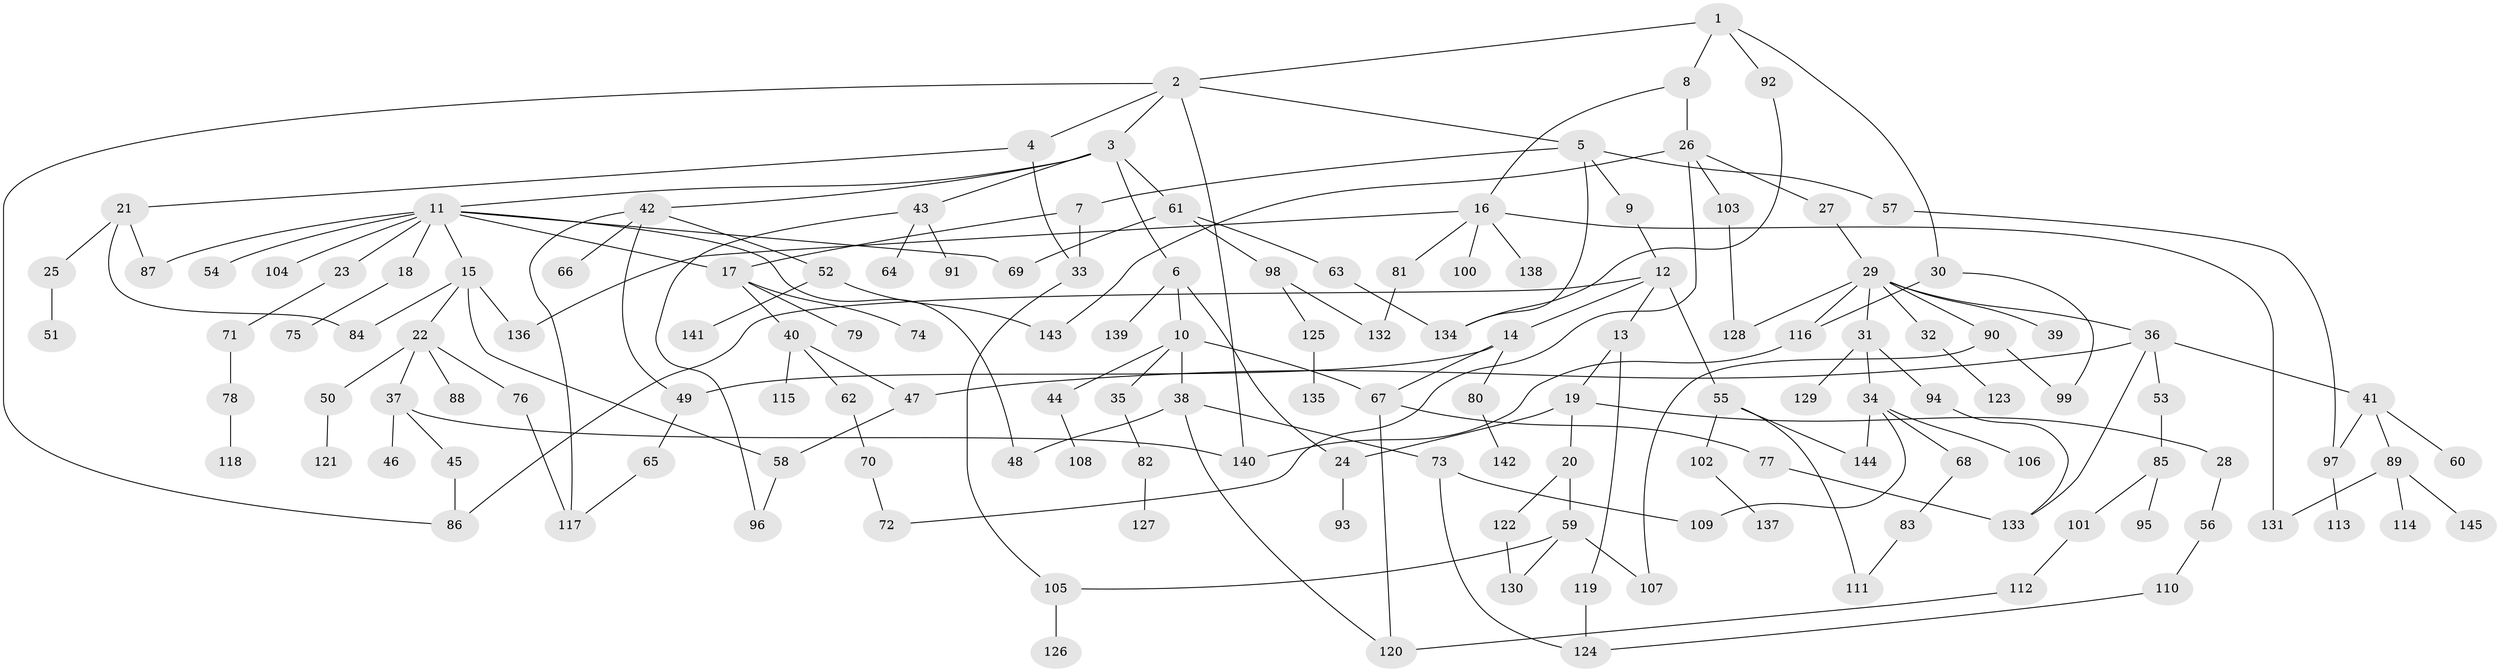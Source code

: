 // coarse degree distribution, {4: 0.13725490196078433, 6: 0.0196078431372549, 3: 0.2647058823529412, 5: 0.06862745098039216, 2: 0.3333333333333333, 7: 0.00980392156862745, 1: 0.1568627450980392, 9: 0.00980392156862745}
// Generated by graph-tools (version 1.1) at 2025/36/03/04/25 23:36:10]
// undirected, 145 vertices, 185 edges
graph export_dot {
  node [color=gray90,style=filled];
  1;
  2;
  3;
  4;
  5;
  6;
  7;
  8;
  9;
  10;
  11;
  12;
  13;
  14;
  15;
  16;
  17;
  18;
  19;
  20;
  21;
  22;
  23;
  24;
  25;
  26;
  27;
  28;
  29;
  30;
  31;
  32;
  33;
  34;
  35;
  36;
  37;
  38;
  39;
  40;
  41;
  42;
  43;
  44;
  45;
  46;
  47;
  48;
  49;
  50;
  51;
  52;
  53;
  54;
  55;
  56;
  57;
  58;
  59;
  60;
  61;
  62;
  63;
  64;
  65;
  66;
  67;
  68;
  69;
  70;
  71;
  72;
  73;
  74;
  75;
  76;
  77;
  78;
  79;
  80;
  81;
  82;
  83;
  84;
  85;
  86;
  87;
  88;
  89;
  90;
  91;
  92;
  93;
  94;
  95;
  96;
  97;
  98;
  99;
  100;
  101;
  102;
  103;
  104;
  105;
  106;
  107;
  108;
  109;
  110;
  111;
  112;
  113;
  114;
  115;
  116;
  117;
  118;
  119;
  120;
  121;
  122;
  123;
  124;
  125;
  126;
  127;
  128;
  129;
  130;
  131;
  132;
  133;
  134;
  135;
  136;
  137;
  138;
  139;
  140;
  141;
  142;
  143;
  144;
  145;
  1 -- 2;
  1 -- 8;
  1 -- 30;
  1 -- 92;
  2 -- 3;
  2 -- 4;
  2 -- 5;
  2 -- 86;
  2 -- 140;
  3 -- 6;
  3 -- 11;
  3 -- 42;
  3 -- 43;
  3 -- 61;
  4 -- 21;
  4 -- 33;
  5 -- 7;
  5 -- 9;
  5 -- 57;
  5 -- 134;
  6 -- 10;
  6 -- 24;
  6 -- 139;
  7 -- 17;
  7 -- 33;
  8 -- 16;
  8 -- 26;
  9 -- 12;
  10 -- 35;
  10 -- 38;
  10 -- 44;
  10 -- 67;
  11 -- 15;
  11 -- 18;
  11 -- 23;
  11 -- 48;
  11 -- 54;
  11 -- 87;
  11 -- 104;
  11 -- 69;
  11 -- 17;
  12 -- 13;
  12 -- 14;
  12 -- 55;
  12 -- 86;
  13 -- 19;
  13 -- 119;
  14 -- 49;
  14 -- 67;
  14 -- 80;
  15 -- 22;
  15 -- 58;
  15 -- 84;
  15 -- 136;
  16 -- 81;
  16 -- 100;
  16 -- 131;
  16 -- 138;
  16 -- 136;
  17 -- 40;
  17 -- 74;
  17 -- 79;
  18 -- 75;
  19 -- 20;
  19 -- 28;
  19 -- 24;
  20 -- 59;
  20 -- 122;
  21 -- 25;
  21 -- 87;
  21 -- 84;
  22 -- 37;
  22 -- 50;
  22 -- 76;
  22 -- 88;
  23 -- 71;
  24 -- 93;
  25 -- 51;
  26 -- 27;
  26 -- 72;
  26 -- 103;
  26 -- 143;
  27 -- 29;
  28 -- 56;
  29 -- 31;
  29 -- 32;
  29 -- 36;
  29 -- 39;
  29 -- 90;
  29 -- 116;
  29 -- 128;
  30 -- 99;
  30 -- 116;
  31 -- 34;
  31 -- 94;
  31 -- 129;
  32 -- 123;
  33 -- 105;
  34 -- 68;
  34 -- 106;
  34 -- 109;
  34 -- 144;
  35 -- 82;
  36 -- 41;
  36 -- 53;
  36 -- 47;
  36 -- 133;
  37 -- 45;
  37 -- 46;
  37 -- 140;
  38 -- 73;
  38 -- 120;
  38 -- 48;
  40 -- 47;
  40 -- 62;
  40 -- 115;
  41 -- 60;
  41 -- 89;
  41 -- 97;
  42 -- 52;
  42 -- 66;
  42 -- 117;
  42 -- 49;
  43 -- 64;
  43 -- 91;
  43 -- 96;
  44 -- 108;
  45 -- 86;
  47 -- 58;
  49 -- 65;
  50 -- 121;
  52 -- 141;
  52 -- 143;
  53 -- 85;
  55 -- 102;
  55 -- 144;
  55 -- 111;
  56 -- 110;
  57 -- 97;
  58 -- 96;
  59 -- 130;
  59 -- 107;
  59 -- 105;
  61 -- 63;
  61 -- 69;
  61 -- 98;
  62 -- 70;
  63 -- 134;
  65 -- 117;
  67 -- 77;
  67 -- 120;
  68 -- 83;
  70 -- 72;
  71 -- 78;
  73 -- 124;
  73 -- 109;
  76 -- 117;
  77 -- 133;
  78 -- 118;
  80 -- 142;
  81 -- 132;
  82 -- 127;
  83 -- 111;
  85 -- 95;
  85 -- 101;
  89 -- 114;
  89 -- 145;
  89 -- 131;
  90 -- 107;
  90 -- 99;
  92 -- 134;
  94 -- 133;
  97 -- 113;
  98 -- 125;
  98 -- 132;
  101 -- 112;
  102 -- 137;
  103 -- 128;
  105 -- 126;
  110 -- 124;
  112 -- 120;
  116 -- 140;
  119 -- 124;
  122 -- 130;
  125 -- 135;
}
